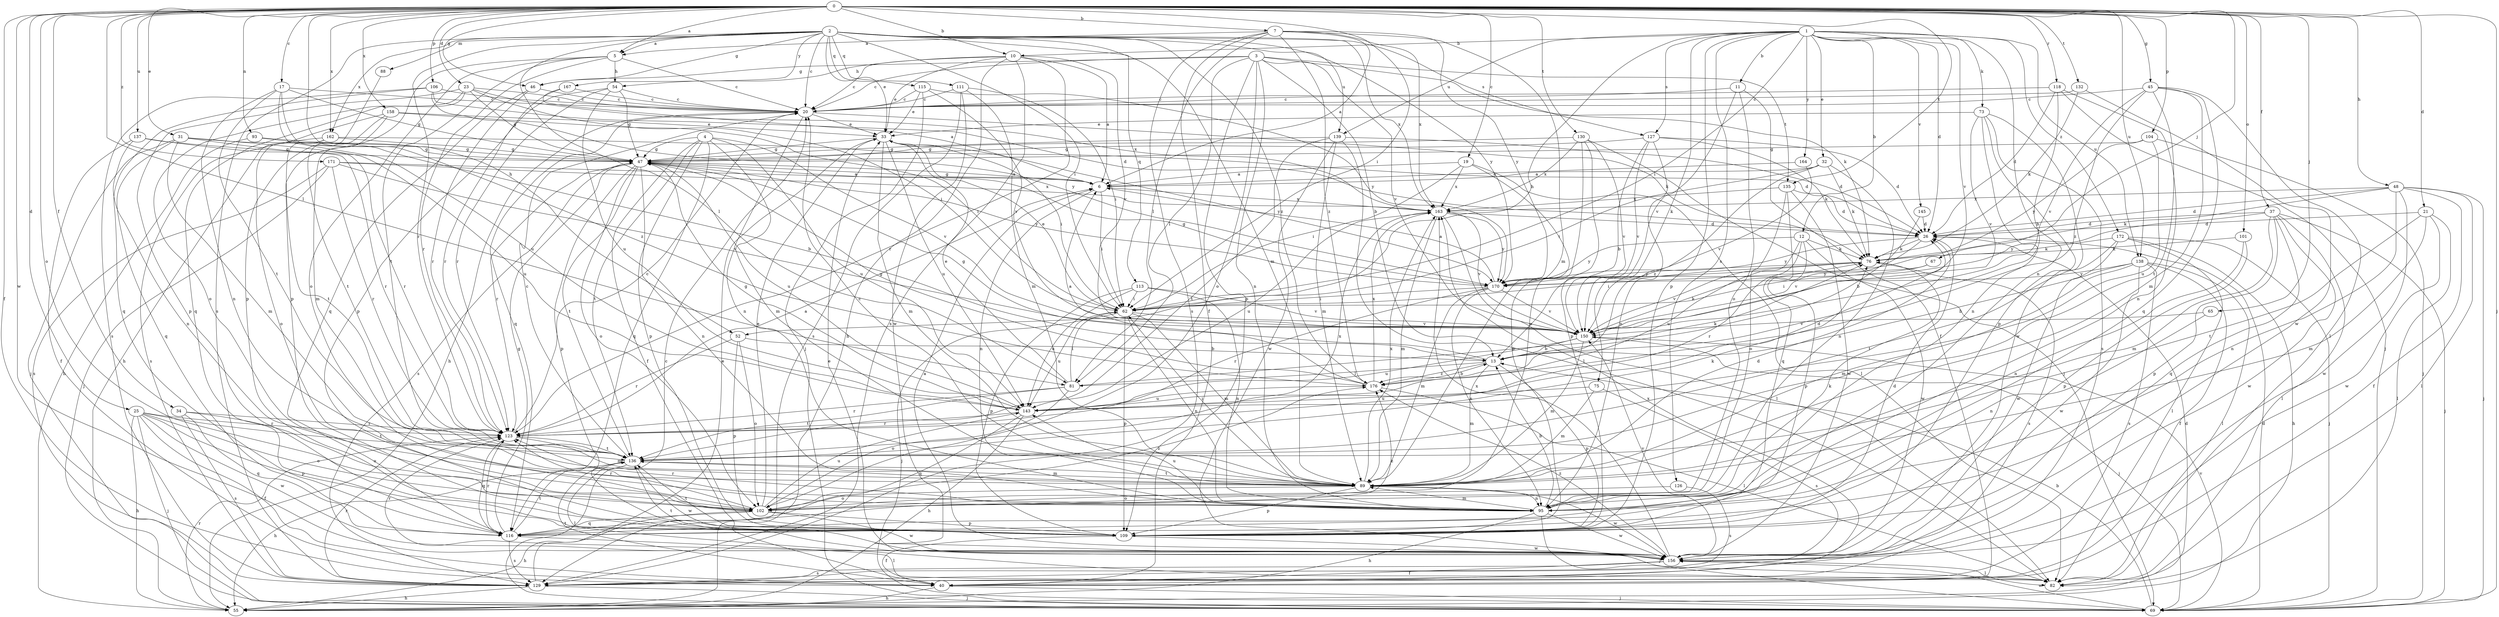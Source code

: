 strict digraph  {
0;
1;
2;
3;
4;
5;
6;
7;
10;
11;
12;
13;
17;
19;
20;
21;
23;
25;
26;
31;
32;
33;
34;
37;
40;
45;
46;
47;
48;
52;
54;
55;
62;
65;
67;
69;
73;
75;
76;
81;
82;
88;
89;
93;
95;
101;
102;
104;
106;
109;
111;
113;
115;
116;
118;
123;
126;
127;
129;
130;
132;
135;
136;
137;
138;
139;
143;
145;
150;
156;
158;
162;
163;
164;
167;
170;
171;
172;
176;
0 -> 5  [label=a];
0 -> 7  [label=b];
0 -> 10  [label=b];
0 -> 17  [label=c];
0 -> 19  [label=c];
0 -> 21  [label=d];
0 -> 23  [label=d];
0 -> 25  [label=d];
0 -> 31  [label=e];
0 -> 34  [label=f];
0 -> 37  [label=f];
0 -> 40  [label=f];
0 -> 45  [label=g];
0 -> 46  [label=g];
0 -> 48  [label=h];
0 -> 52  [label=h];
0 -> 62  [label=i];
0 -> 65  [label=j];
0 -> 67  [label=j];
0 -> 69  [label=j];
0 -> 81  [label=l];
0 -> 93  [label=n];
0 -> 101  [label=o];
0 -> 102  [label=o];
0 -> 104  [label=p];
0 -> 106  [label=p];
0 -> 118  [label=r];
0 -> 130  [label=t];
0 -> 132  [label=t];
0 -> 135  [label=t];
0 -> 137  [label=u];
0 -> 138  [label=u];
0 -> 156  [label=w];
0 -> 158  [label=x];
0 -> 162  [label=x];
0 -> 171  [label=z];
1 -> 10  [label=b];
1 -> 11  [label=b];
1 -> 12  [label=b];
1 -> 26  [label=d];
1 -> 32  [label=e];
1 -> 52  [label=h];
1 -> 62  [label=i];
1 -> 73  [label=k];
1 -> 75  [label=k];
1 -> 95  [label=n];
1 -> 109  [label=p];
1 -> 126  [label=s];
1 -> 127  [label=s];
1 -> 138  [label=u];
1 -> 139  [label=u];
1 -> 145  [label=v];
1 -> 150  [label=v];
1 -> 164  [label=y];
1 -> 172  [label=z];
2 -> 5  [label=a];
2 -> 20  [label=c];
2 -> 33  [label=e];
2 -> 46  [label=g];
2 -> 62  [label=i];
2 -> 81  [label=l];
2 -> 88  [label=m];
2 -> 89  [label=m];
2 -> 111  [label=q];
2 -> 113  [label=q];
2 -> 115  [label=q];
2 -> 123  [label=r];
2 -> 127  [label=s];
2 -> 129  [label=s];
2 -> 139  [label=u];
2 -> 162  [label=x];
2 -> 163  [label=x];
2 -> 167  [label=y];
2 -> 170  [label=y];
2 -> 176  [label=z];
3 -> 13  [label=b];
3 -> 20  [label=c];
3 -> 46  [label=g];
3 -> 76  [label=k];
3 -> 81  [label=l];
3 -> 95  [label=n];
3 -> 102  [label=o];
3 -> 109  [label=p];
3 -> 135  [label=t];
3 -> 150  [label=v];
4 -> 40  [label=f];
4 -> 47  [label=g];
4 -> 89  [label=m];
4 -> 109  [label=p];
4 -> 116  [label=q];
4 -> 136  [label=t];
4 -> 143  [label=u];
4 -> 150  [label=v];
5 -> 20  [label=c];
5 -> 54  [label=h];
5 -> 102  [label=o];
5 -> 109  [label=p];
5 -> 123  [label=r];
5 -> 136  [label=t];
6 -> 47  [label=g];
6 -> 62  [label=i];
6 -> 95  [label=n];
6 -> 163  [label=x];
7 -> 5  [label=a];
7 -> 6  [label=a];
7 -> 40  [label=f];
7 -> 81  [label=l];
7 -> 89  [label=m];
7 -> 129  [label=s];
7 -> 163  [label=x];
7 -> 170  [label=y];
7 -> 176  [label=z];
10 -> 6  [label=a];
10 -> 20  [label=c];
10 -> 33  [label=e];
10 -> 54  [label=h];
10 -> 55  [label=h];
10 -> 123  [label=r];
10 -> 129  [label=s];
10 -> 150  [label=v];
11 -> 20  [label=c];
11 -> 40  [label=f];
11 -> 102  [label=o];
11 -> 150  [label=v];
12 -> 76  [label=k];
12 -> 109  [label=p];
12 -> 123  [label=r];
12 -> 143  [label=u];
12 -> 156  [label=w];
12 -> 170  [label=y];
13 -> 47  [label=g];
13 -> 81  [label=l];
13 -> 89  [label=m];
13 -> 109  [label=p];
13 -> 176  [label=z];
17 -> 20  [label=c];
17 -> 47  [label=g];
17 -> 95  [label=n];
17 -> 136  [label=t];
17 -> 143  [label=u];
17 -> 176  [label=z];
19 -> 6  [label=a];
19 -> 62  [label=i];
19 -> 82  [label=l];
19 -> 109  [label=p];
19 -> 163  [label=x];
20 -> 33  [label=e];
20 -> 55  [label=h];
20 -> 76  [label=k];
20 -> 95  [label=n];
20 -> 116  [label=q];
21 -> 26  [label=d];
21 -> 82  [label=l];
21 -> 89  [label=m];
21 -> 136  [label=t];
21 -> 156  [label=w];
23 -> 20  [label=c];
23 -> 47  [label=g];
23 -> 62  [label=i];
23 -> 102  [label=o];
23 -> 109  [label=p];
23 -> 116  [label=q];
23 -> 163  [label=x];
25 -> 40  [label=f];
25 -> 55  [label=h];
25 -> 69  [label=j];
25 -> 102  [label=o];
25 -> 109  [label=p];
25 -> 123  [label=r];
25 -> 136  [label=t];
25 -> 156  [label=w];
26 -> 76  [label=k];
26 -> 150  [label=v];
26 -> 170  [label=y];
31 -> 47  [label=g];
31 -> 69  [label=j];
31 -> 89  [label=m];
31 -> 116  [label=q];
31 -> 123  [label=r];
31 -> 143  [label=u];
32 -> 6  [label=a];
32 -> 62  [label=i];
32 -> 76  [label=k];
32 -> 95  [label=n];
32 -> 176  [label=z];
33 -> 47  [label=g];
33 -> 62  [label=i];
33 -> 89  [label=m];
33 -> 143  [label=u];
33 -> 170  [label=y];
34 -> 102  [label=o];
34 -> 116  [label=q];
34 -> 123  [label=r];
34 -> 129  [label=s];
37 -> 26  [label=d];
37 -> 69  [label=j];
37 -> 82  [label=l];
37 -> 89  [label=m];
37 -> 109  [label=p];
37 -> 116  [label=q];
37 -> 156  [label=w];
37 -> 170  [label=y];
40 -> 55  [label=h];
40 -> 69  [label=j];
40 -> 136  [label=t];
40 -> 163  [label=x];
45 -> 20  [label=c];
45 -> 82  [label=l];
45 -> 89  [label=m];
45 -> 116  [label=q];
45 -> 136  [label=t];
45 -> 150  [label=v];
45 -> 176  [label=z];
46 -> 20  [label=c];
46 -> 116  [label=q];
46 -> 123  [label=r];
47 -> 6  [label=a];
47 -> 95  [label=n];
47 -> 102  [label=o];
47 -> 109  [label=p];
47 -> 123  [label=r];
47 -> 129  [label=s];
47 -> 136  [label=t];
47 -> 143  [label=u];
47 -> 170  [label=y];
48 -> 26  [label=d];
48 -> 40  [label=f];
48 -> 69  [label=j];
48 -> 76  [label=k];
48 -> 82  [label=l];
48 -> 95  [label=n];
48 -> 156  [label=w];
48 -> 163  [label=x];
52 -> 13  [label=b];
52 -> 102  [label=o];
52 -> 109  [label=p];
52 -> 123  [label=r];
54 -> 20  [label=c];
54 -> 47  [label=g];
54 -> 109  [label=p];
54 -> 123  [label=r];
54 -> 143  [label=u];
55 -> 26  [label=d];
55 -> 123  [label=r];
62 -> 33  [label=e];
62 -> 69  [label=j];
62 -> 89  [label=m];
62 -> 95  [label=n];
62 -> 109  [label=p];
62 -> 143  [label=u];
62 -> 150  [label=v];
65 -> 95  [label=n];
65 -> 150  [label=v];
67 -> 62  [label=i];
67 -> 170  [label=y];
69 -> 13  [label=b];
69 -> 20  [label=c];
69 -> 26  [label=d];
69 -> 150  [label=v];
69 -> 156  [label=w];
73 -> 33  [label=e];
73 -> 95  [label=n];
73 -> 109  [label=p];
73 -> 129  [label=s];
73 -> 150  [label=v];
73 -> 156  [label=w];
75 -> 89  [label=m];
75 -> 129  [label=s];
75 -> 143  [label=u];
76 -> 62  [label=i];
76 -> 129  [label=s];
76 -> 150  [label=v];
76 -> 170  [label=y];
81 -> 33  [label=e];
81 -> 62  [label=i];
81 -> 76  [label=k];
81 -> 102  [label=o];
81 -> 123  [label=r];
81 -> 136  [label=t];
82 -> 33  [label=e];
88 -> 109  [label=p];
89 -> 20  [label=c];
89 -> 26  [label=d];
89 -> 62  [label=i];
89 -> 95  [label=n];
89 -> 102  [label=o];
89 -> 109  [label=p];
89 -> 136  [label=t];
89 -> 156  [label=w];
89 -> 163  [label=x];
93 -> 13  [label=b];
93 -> 47  [label=g];
93 -> 55  [label=h];
95 -> 13  [label=b];
95 -> 55  [label=h];
95 -> 69  [label=j];
95 -> 76  [label=k];
95 -> 89  [label=m];
95 -> 123  [label=r];
95 -> 143  [label=u];
95 -> 156  [label=w];
101 -> 76  [label=k];
101 -> 95  [label=n];
101 -> 109  [label=p];
102 -> 33  [label=e];
102 -> 55  [label=h];
102 -> 109  [label=p];
102 -> 116  [label=q];
102 -> 123  [label=r];
102 -> 143  [label=u];
102 -> 156  [label=w];
102 -> 176  [label=z];
104 -> 47  [label=g];
104 -> 69  [label=j];
104 -> 143  [label=u];
104 -> 170  [label=y];
106 -> 20  [label=c];
106 -> 26  [label=d];
106 -> 116  [label=q];
106 -> 129  [label=s];
106 -> 170  [label=y];
109 -> 26  [label=d];
109 -> 40  [label=f];
109 -> 136  [label=t];
109 -> 156  [label=w];
111 -> 20  [label=c];
111 -> 62  [label=i];
111 -> 89  [label=m];
111 -> 129  [label=s];
111 -> 156  [label=w];
113 -> 62  [label=i];
113 -> 95  [label=n];
113 -> 109  [label=p];
113 -> 143  [label=u];
113 -> 150  [label=v];
115 -> 20  [label=c];
115 -> 33  [label=e];
115 -> 69  [label=j];
115 -> 150  [label=v];
115 -> 170  [label=y];
116 -> 47  [label=g];
116 -> 82  [label=l];
116 -> 123  [label=r];
116 -> 129  [label=s];
116 -> 136  [label=t];
116 -> 176  [label=z];
118 -> 13  [label=b];
118 -> 20  [label=c];
118 -> 26  [label=d];
118 -> 69  [label=j];
118 -> 95  [label=n];
123 -> 6  [label=a];
123 -> 20  [label=c];
123 -> 89  [label=m];
123 -> 116  [label=q];
123 -> 136  [label=t];
126 -> 102  [label=o];
126 -> 129  [label=s];
127 -> 13  [label=b];
127 -> 26  [label=d];
127 -> 47  [label=g];
127 -> 76  [label=k];
127 -> 95  [label=n];
127 -> 150  [label=v];
129 -> 33  [label=e];
129 -> 55  [label=h];
129 -> 69  [label=j];
129 -> 123  [label=r];
130 -> 47  [label=g];
130 -> 69  [label=j];
130 -> 102  [label=o];
130 -> 109  [label=p];
130 -> 150  [label=v];
130 -> 163  [label=x];
132 -> 20  [label=c];
132 -> 76  [label=k];
132 -> 156  [label=w];
135 -> 26  [label=d];
135 -> 102  [label=o];
135 -> 116  [label=q];
135 -> 156  [label=w];
135 -> 163  [label=x];
136 -> 20  [label=c];
136 -> 55  [label=h];
136 -> 76  [label=k];
136 -> 82  [label=l];
136 -> 89  [label=m];
136 -> 156  [label=w];
136 -> 163  [label=x];
137 -> 40  [label=f];
137 -> 47  [label=g];
137 -> 95  [label=n];
137 -> 123  [label=r];
138 -> 13  [label=b];
138 -> 40  [label=f];
138 -> 82  [label=l];
138 -> 89  [label=m];
138 -> 129  [label=s];
138 -> 156  [label=w];
138 -> 170  [label=y];
139 -> 26  [label=d];
139 -> 47  [label=g];
139 -> 82  [label=l];
139 -> 89  [label=m];
139 -> 136  [label=t];
139 -> 156  [label=w];
143 -> 26  [label=d];
143 -> 47  [label=g];
143 -> 55  [label=h];
143 -> 116  [label=q];
143 -> 123  [label=r];
145 -> 13  [label=b];
145 -> 26  [label=d];
150 -> 13  [label=b];
150 -> 69  [label=j];
150 -> 76  [label=k];
150 -> 89  [label=m];
150 -> 143  [label=u];
156 -> 6  [label=a];
156 -> 40  [label=f];
156 -> 82  [label=l];
156 -> 123  [label=r];
156 -> 129  [label=s];
156 -> 136  [label=t];
156 -> 150  [label=v];
156 -> 163  [label=x];
156 -> 176  [label=z];
158 -> 33  [label=e];
158 -> 55  [label=h];
158 -> 62  [label=i];
158 -> 89  [label=m];
158 -> 136  [label=t];
162 -> 26  [label=d];
162 -> 47  [label=g];
162 -> 102  [label=o];
162 -> 129  [label=s];
162 -> 136  [label=t];
163 -> 26  [label=d];
163 -> 82  [label=l];
163 -> 89  [label=m];
163 -> 143  [label=u];
163 -> 150  [label=v];
163 -> 170  [label=y];
164 -> 6  [label=a];
164 -> 150  [label=v];
167 -> 6  [label=a];
167 -> 20  [label=c];
167 -> 123  [label=r];
170 -> 6  [label=a];
170 -> 47  [label=g];
170 -> 62  [label=i];
170 -> 89  [label=m];
170 -> 95  [label=n];
170 -> 123  [label=r];
170 -> 150  [label=v];
171 -> 6  [label=a];
171 -> 69  [label=j];
171 -> 123  [label=r];
171 -> 129  [label=s];
171 -> 150  [label=v];
171 -> 163  [label=x];
172 -> 55  [label=h];
172 -> 69  [label=j];
172 -> 76  [label=k];
172 -> 82  [label=l];
172 -> 136  [label=t];
172 -> 156  [label=w];
176 -> 6  [label=a];
176 -> 13  [label=b];
176 -> 47  [label=g];
176 -> 82  [label=l];
176 -> 143  [label=u];
176 -> 163  [label=x];
}
